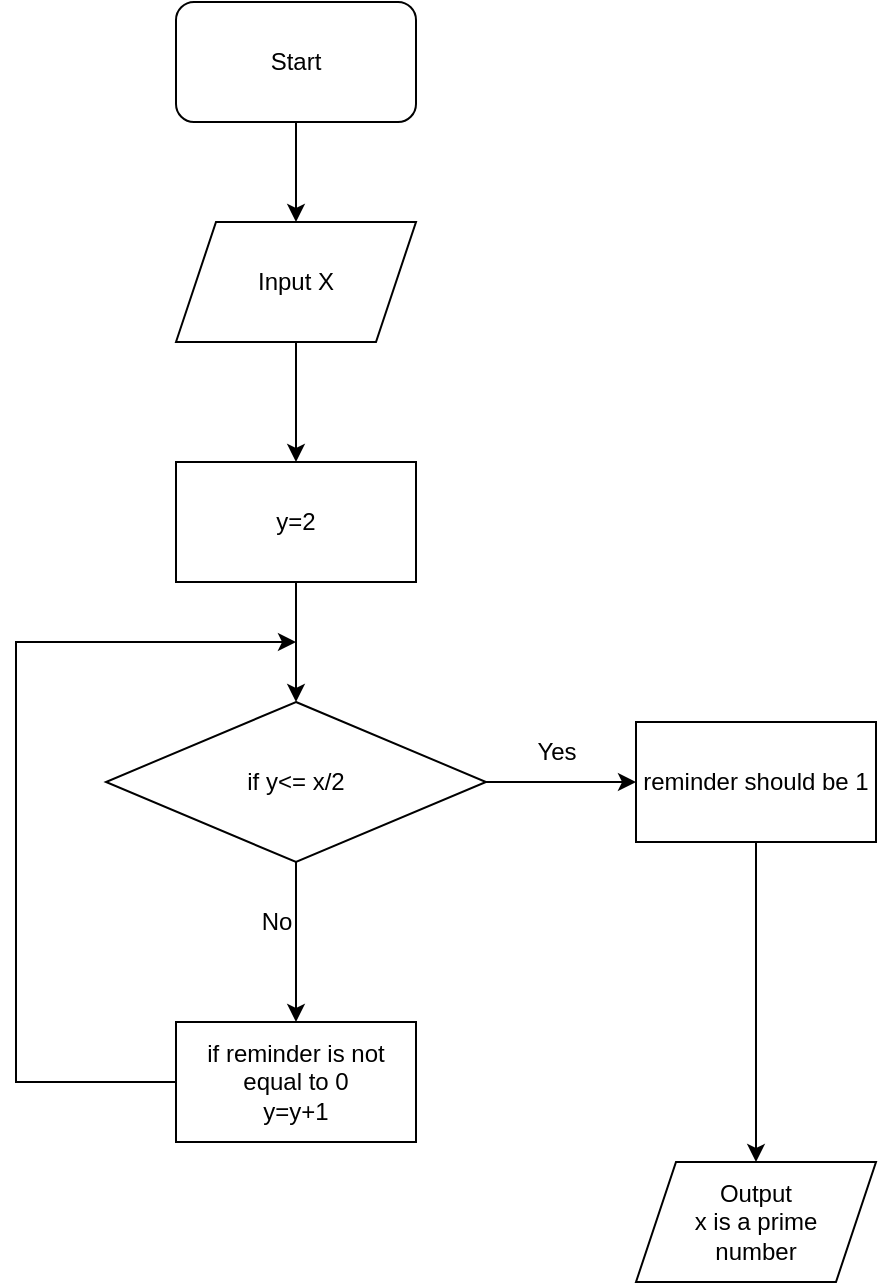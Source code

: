 <mxfile version="20.2.0" type="device"><diagram id="VXZtgpiDZUXlRCE_omSb" name="Page-1"><mxGraphModel dx="868" dy="450" grid="1" gridSize="10" guides="1" tooltips="1" connect="1" arrows="1" fold="1" page="1" pageScale="1" pageWidth="827" pageHeight="1169" math="0" shadow="0"><root><mxCell id="0"/><mxCell id="1" parent="0"/><mxCell id="1HNOhBw8wntM-WePjU6U-4" style="edgeStyle=orthogonalEdgeStyle;rounded=0;orthogonalLoop=1;jettySize=auto;html=1;exitX=0.5;exitY=1;exitDx=0;exitDy=0;entryX=0.5;entryY=0;entryDx=0;entryDy=0;" edge="1" parent="1" source="1HNOhBw8wntM-WePjU6U-1" target="1HNOhBw8wntM-WePjU6U-3"><mxGeometry relative="1" as="geometry"/></mxCell><mxCell id="1HNOhBw8wntM-WePjU6U-1" value="Start" style="rounded=1;whiteSpace=wrap;html=1;" vertex="1" parent="1"><mxGeometry x="210" y="20" width="120" height="60" as="geometry"/></mxCell><mxCell id="1HNOhBw8wntM-WePjU6U-6" style="edgeStyle=orthogonalEdgeStyle;rounded=0;orthogonalLoop=1;jettySize=auto;html=1;exitX=0.5;exitY=1;exitDx=0;exitDy=0;" edge="1" parent="1" source="1HNOhBw8wntM-WePjU6U-3"><mxGeometry relative="1" as="geometry"><mxPoint x="270" y="250" as="targetPoint"/></mxGeometry></mxCell><mxCell id="1HNOhBw8wntM-WePjU6U-3" value="Input X" style="shape=parallelogram;perimeter=parallelogramPerimeter;whiteSpace=wrap;html=1;fixedSize=1;" vertex="1" parent="1"><mxGeometry x="210" y="130" width="120" height="60" as="geometry"/></mxCell><mxCell id="1HNOhBw8wntM-WePjU6U-9" style="edgeStyle=orthogonalEdgeStyle;rounded=0;orthogonalLoop=1;jettySize=auto;html=1;" edge="1" parent="1" source="1HNOhBw8wntM-WePjU6U-7"><mxGeometry relative="1" as="geometry"><mxPoint x="440" y="410" as="targetPoint"/><Array as="points"><mxPoint x="440" y="410"/></Array></mxGeometry></mxCell><mxCell id="1HNOhBw8wntM-WePjU6U-14" style="edgeStyle=orthogonalEdgeStyle;rounded=0;orthogonalLoop=1;jettySize=auto;html=1;exitX=0.5;exitY=1;exitDx=0;exitDy=0;" edge="1" parent="1" source="1HNOhBw8wntM-WePjU6U-7"><mxGeometry relative="1" as="geometry"><mxPoint x="270" y="530" as="targetPoint"/></mxGeometry></mxCell><mxCell id="1HNOhBw8wntM-WePjU6U-7" value="if y&amp;lt;= x/2" style="rhombus;whiteSpace=wrap;html=1;" vertex="1" parent="1"><mxGeometry x="175" y="370" width="190" height="80" as="geometry"/></mxCell><mxCell id="1HNOhBw8wntM-WePjU6U-10" value="Yes" style="text;html=1;align=center;verticalAlign=middle;resizable=0;points=[];autosize=1;strokeColor=none;fillColor=none;" vertex="1" parent="1"><mxGeometry x="380" y="380" width="40" height="30" as="geometry"/></mxCell><mxCell id="1HNOhBw8wntM-WePjU6U-12" style="edgeStyle=orthogonalEdgeStyle;rounded=0;orthogonalLoop=1;jettySize=auto;html=1;exitX=0.5;exitY=1;exitDx=0;exitDy=0;entryX=0.5;entryY=0;entryDx=0;entryDy=0;" edge="1" parent="1" source="1HNOhBw8wntM-WePjU6U-11" target="1HNOhBw8wntM-WePjU6U-7"><mxGeometry relative="1" as="geometry"/></mxCell><mxCell id="1HNOhBw8wntM-WePjU6U-11" value="y=2" style="rounded=0;whiteSpace=wrap;html=1;" vertex="1" parent="1"><mxGeometry x="210" y="250" width="120" height="60" as="geometry"/></mxCell><mxCell id="1HNOhBw8wntM-WePjU6U-18" style="edgeStyle=orthogonalEdgeStyle;rounded=0;orthogonalLoop=1;jettySize=auto;html=1;exitX=0.5;exitY=1;exitDx=0;exitDy=0;" edge="1" parent="1" source="1HNOhBw8wntM-WePjU6U-13" target="1HNOhBw8wntM-WePjU6U-19"><mxGeometry relative="1" as="geometry"><mxPoint x="500" y="600" as="targetPoint"/></mxGeometry></mxCell><mxCell id="1HNOhBw8wntM-WePjU6U-13" value="reminder should be 1" style="rounded=0;whiteSpace=wrap;html=1;" vertex="1" parent="1"><mxGeometry x="440" y="380" width="120" height="60" as="geometry"/></mxCell><mxCell id="1HNOhBw8wntM-WePjU6U-15" value="No" style="text;html=1;align=center;verticalAlign=middle;resizable=0;points=[];autosize=1;strokeColor=none;fillColor=none;" vertex="1" parent="1"><mxGeometry x="240" y="465" width="40" height="30" as="geometry"/></mxCell><mxCell id="1HNOhBw8wntM-WePjU6U-17" style="edgeStyle=orthogonalEdgeStyle;rounded=0;orthogonalLoop=1;jettySize=auto;html=1;exitX=0;exitY=0.5;exitDx=0;exitDy=0;" edge="1" parent="1" source="1HNOhBw8wntM-WePjU6U-16"><mxGeometry relative="1" as="geometry"><mxPoint x="270" y="340" as="targetPoint"/><Array as="points"><mxPoint x="130" y="560"/><mxPoint x="130" y="340"/></Array></mxGeometry></mxCell><mxCell id="1HNOhBw8wntM-WePjU6U-16" value="if reminder is not equal to 0&lt;br&gt;y=y+1" style="rounded=0;whiteSpace=wrap;html=1;" vertex="1" parent="1"><mxGeometry x="210" y="530" width="120" height="60" as="geometry"/></mxCell><mxCell id="1HNOhBw8wntM-WePjU6U-19" value="Output&lt;br&gt;x is a prime &lt;br&gt;number" style="shape=parallelogram;perimeter=parallelogramPerimeter;whiteSpace=wrap;html=1;fixedSize=1;" vertex="1" parent="1"><mxGeometry x="440" y="600" width="120" height="60" as="geometry"/></mxCell></root></mxGraphModel></diagram></mxfile>